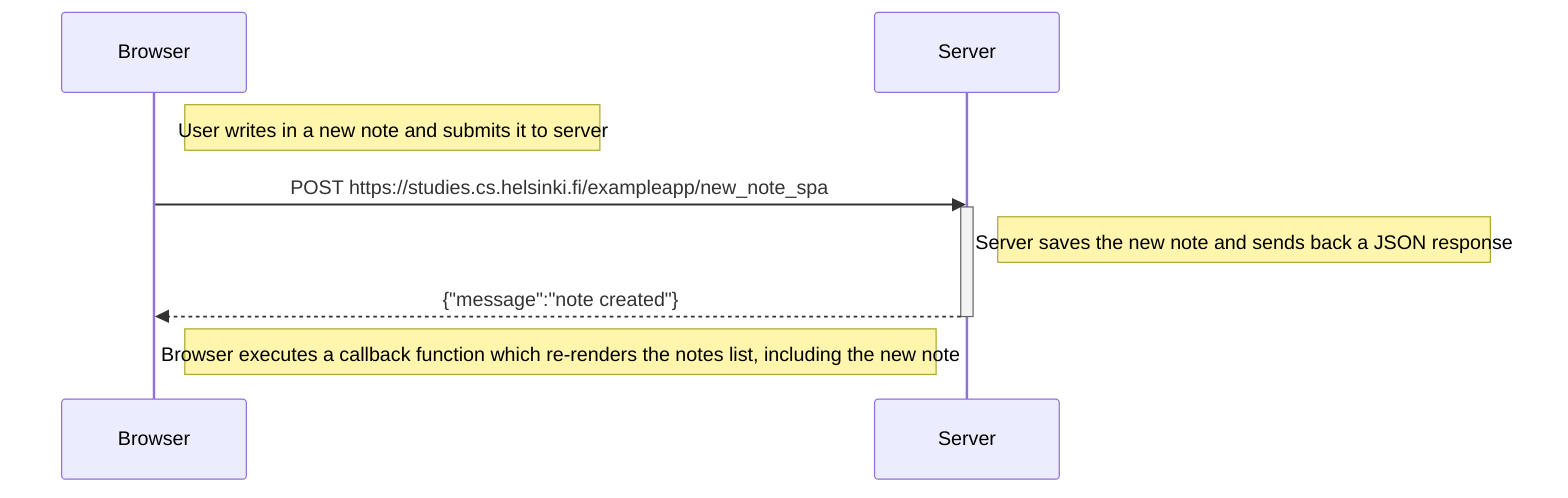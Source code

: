 sequenceDiagram
    participant Browser
    participant Server
    
    Note right of Browser: User writes in a new note and submits it to server
    Browser->>Server: POST https://studies.cs.helsinki.fi/exampleapp/new_note_spa
    activate Server
    Note right of Server: Server saves the new note and sends back a JSON response
    Server-->>Browser: {"message":"note created"}
    deactivate Server
    
    Note right of Browser: Browser executes a callback function which re-renders the notes list, including the new note